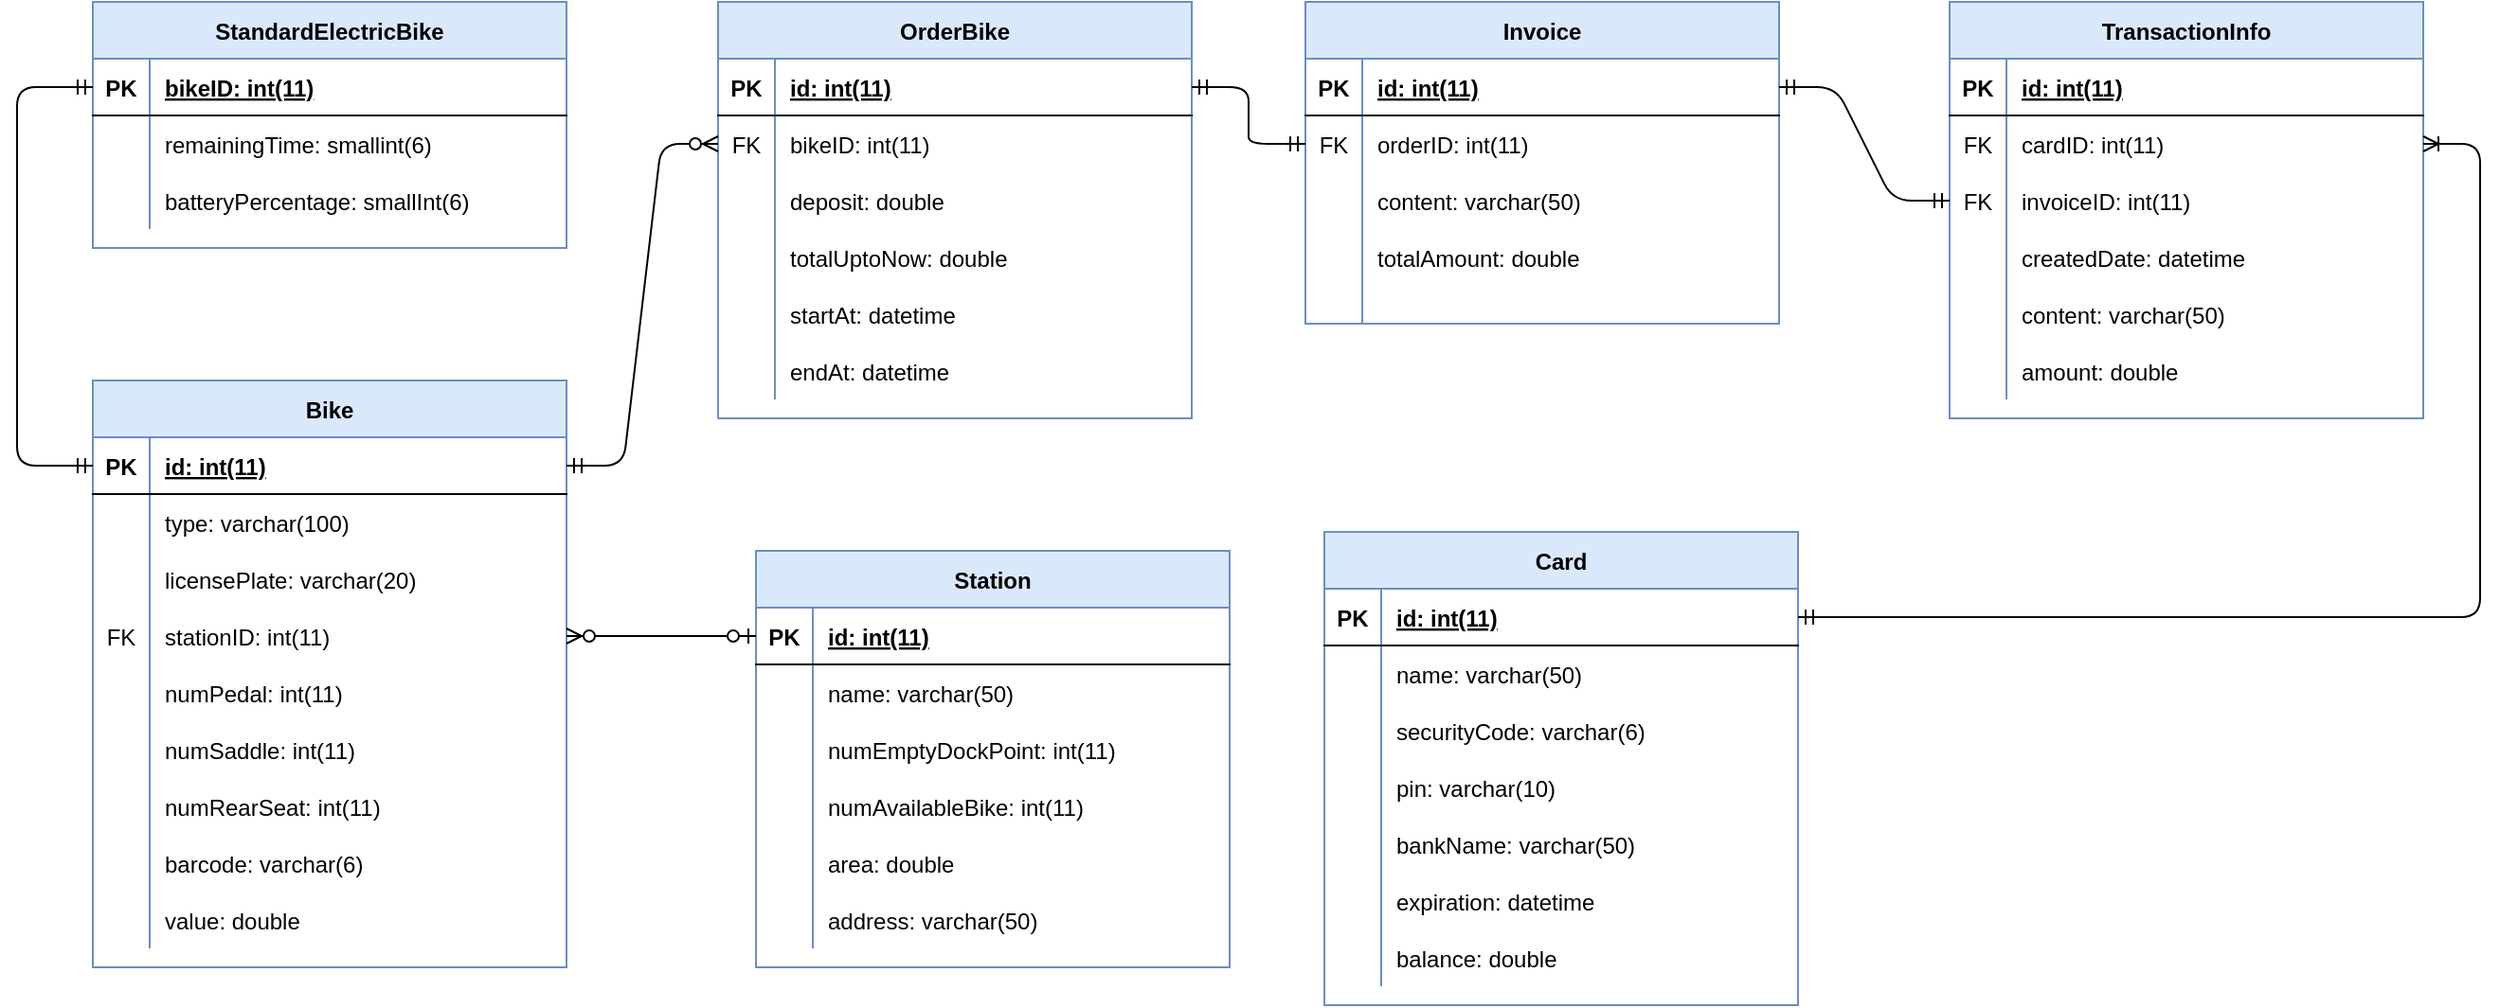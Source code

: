 <mxfile version="13.10.0" type="onedrive"><diagram id="whraQ_B40up2N_jrMRbj" name="Page-1"><mxGraphModel dx="1497" dy="912" grid="1" gridSize="10" guides="1" tooltips="1" connect="1" arrows="1" fold="1" page="1" pageScale="1" pageWidth="850" pageHeight="1100" math="0" shadow="0" extFonts="Permanent Marker^https://fonts.googleapis.com/css?family=Permanent+Marker"><root><mxCell id="0"/><mxCell id="1" parent="0"/><mxCell id="C-vyLk0tnHw3VtMMgP7b-2" value="OrderBike" style="shape=table;startSize=30;container=1;collapsible=1;childLayout=tableLayout;fixedRows=1;rowLines=0;fontStyle=1;align=center;resizeLast=1;fillColor=#dae8fc;strokeColor=#6c8ebf;" parent="1" vertex="1"><mxGeometry x="450" y="120" width="250" height="220" as="geometry"/></mxCell><mxCell id="C-vyLk0tnHw3VtMMgP7b-3" value="" style="shape=partialRectangle;collapsible=0;dropTarget=0;pointerEvents=0;fillColor=none;points=[[0,0.5],[1,0.5]];portConstraint=eastwest;top=0;left=0;right=0;bottom=1;" parent="C-vyLk0tnHw3VtMMgP7b-2" vertex="1"><mxGeometry y="30" width="250" height="30" as="geometry"/></mxCell><mxCell id="C-vyLk0tnHw3VtMMgP7b-4" value="PK" style="shape=partialRectangle;overflow=hidden;connectable=0;fillColor=none;top=0;left=0;bottom=0;right=0;fontStyle=1;" parent="C-vyLk0tnHw3VtMMgP7b-3" vertex="1"><mxGeometry width="30" height="30" as="geometry"/></mxCell><mxCell id="C-vyLk0tnHw3VtMMgP7b-5" value="id: int(11)" style="shape=partialRectangle;overflow=hidden;connectable=0;fillColor=none;top=0;left=0;bottom=0;right=0;align=left;spacingLeft=6;fontStyle=5;" parent="C-vyLk0tnHw3VtMMgP7b-3" vertex="1"><mxGeometry x="30" width="220" height="30" as="geometry"/></mxCell><mxCell id="C-vyLk0tnHw3VtMMgP7b-6" value="" style="shape=partialRectangle;collapsible=0;dropTarget=0;pointerEvents=0;fillColor=none;points=[[0,0.5],[1,0.5]];portConstraint=eastwest;top=0;left=0;right=0;bottom=0;" parent="C-vyLk0tnHw3VtMMgP7b-2" vertex="1"><mxGeometry y="60" width="250" height="30" as="geometry"/></mxCell><mxCell id="C-vyLk0tnHw3VtMMgP7b-7" value="FK" style="shape=partialRectangle;overflow=hidden;connectable=0;fillColor=none;top=0;left=0;bottom=0;right=0;" parent="C-vyLk0tnHw3VtMMgP7b-6" vertex="1"><mxGeometry width="30" height="30" as="geometry"/></mxCell><mxCell id="C-vyLk0tnHw3VtMMgP7b-8" value="bikeID: int(11)" style="shape=partialRectangle;overflow=hidden;connectable=0;fillColor=none;top=0;left=0;bottom=0;right=0;align=left;spacingLeft=6;" parent="C-vyLk0tnHw3VtMMgP7b-6" vertex="1"><mxGeometry x="30" width="220" height="30" as="geometry"/></mxCell><mxCell id="C-vyLk0tnHw3VtMMgP7b-9" value="" style="shape=partialRectangle;collapsible=0;dropTarget=0;pointerEvents=0;fillColor=none;points=[[0,0.5],[1,0.5]];portConstraint=eastwest;top=0;left=0;right=0;bottom=0;" parent="C-vyLk0tnHw3VtMMgP7b-2" vertex="1"><mxGeometry y="90" width="250" height="30" as="geometry"/></mxCell><mxCell id="C-vyLk0tnHw3VtMMgP7b-10" value="" style="shape=partialRectangle;overflow=hidden;connectable=0;fillColor=none;top=0;left=0;bottom=0;right=0;" parent="C-vyLk0tnHw3VtMMgP7b-9" vertex="1"><mxGeometry width="30" height="30" as="geometry"/></mxCell><mxCell id="C-vyLk0tnHw3VtMMgP7b-11" value="deposit: double" style="shape=partialRectangle;overflow=hidden;connectable=0;fillColor=none;top=0;left=0;bottom=0;right=0;align=left;spacingLeft=6;" parent="C-vyLk0tnHw3VtMMgP7b-9" vertex="1"><mxGeometry x="30" width="220" height="30" as="geometry"/></mxCell><mxCell id="UeeAg2zXlX8RI4WTO93C-36" value="" style="shape=partialRectangle;collapsible=0;dropTarget=0;pointerEvents=0;fillColor=none;points=[[0,0.5],[1,0.5]];portConstraint=eastwest;top=0;left=0;right=0;bottom=0;" parent="C-vyLk0tnHw3VtMMgP7b-2" vertex="1"><mxGeometry y="120" width="250" height="30" as="geometry"/></mxCell><mxCell id="UeeAg2zXlX8RI4WTO93C-37" value="" style="shape=partialRectangle;overflow=hidden;connectable=0;fillColor=none;top=0;left=0;bottom=0;right=0;" parent="UeeAg2zXlX8RI4WTO93C-36" vertex="1"><mxGeometry width="30" height="30" as="geometry"/></mxCell><mxCell id="UeeAg2zXlX8RI4WTO93C-38" value="totalUptoNow: double" style="shape=partialRectangle;overflow=hidden;connectable=0;fillColor=none;top=0;left=0;bottom=0;right=0;align=left;spacingLeft=6;" parent="UeeAg2zXlX8RI4WTO93C-36" vertex="1"><mxGeometry x="30" width="220" height="30" as="geometry"/></mxCell><mxCell id="UeeAg2zXlX8RI4WTO93C-39" value="" style="shape=partialRectangle;collapsible=0;dropTarget=0;pointerEvents=0;fillColor=none;points=[[0,0.5],[1,0.5]];portConstraint=eastwest;top=0;left=0;right=0;bottom=0;" parent="C-vyLk0tnHw3VtMMgP7b-2" vertex="1"><mxGeometry y="150" width="250" height="30" as="geometry"/></mxCell><mxCell id="UeeAg2zXlX8RI4WTO93C-40" value="" style="shape=partialRectangle;overflow=hidden;connectable=0;fillColor=none;top=0;left=0;bottom=0;right=0;" parent="UeeAg2zXlX8RI4WTO93C-39" vertex="1"><mxGeometry width="30" height="30" as="geometry"/></mxCell><mxCell id="UeeAg2zXlX8RI4WTO93C-41" value="startAt: datetime" style="shape=partialRectangle;overflow=hidden;connectable=0;fillColor=none;top=0;left=0;bottom=0;right=0;align=left;spacingLeft=6;" parent="UeeAg2zXlX8RI4WTO93C-39" vertex="1"><mxGeometry x="30" width="220" height="30" as="geometry"/></mxCell><mxCell id="UeeAg2zXlX8RI4WTO93C-42" value="" style="shape=partialRectangle;collapsible=0;dropTarget=0;pointerEvents=0;fillColor=none;points=[[0,0.5],[1,0.5]];portConstraint=eastwest;top=0;left=0;right=0;bottom=0;" parent="C-vyLk0tnHw3VtMMgP7b-2" vertex="1"><mxGeometry y="180" width="250" height="30" as="geometry"/></mxCell><mxCell id="UeeAg2zXlX8RI4WTO93C-43" value="" style="shape=partialRectangle;overflow=hidden;connectable=0;fillColor=none;top=0;left=0;bottom=0;right=0;" parent="UeeAg2zXlX8RI4WTO93C-42" vertex="1"><mxGeometry width="30" height="30" as="geometry"/></mxCell><mxCell id="UeeAg2zXlX8RI4WTO93C-44" value="endAt: datetime" style="shape=partialRectangle;overflow=hidden;connectable=0;fillColor=none;top=0;left=0;bottom=0;right=0;align=left;spacingLeft=6;" parent="UeeAg2zXlX8RI4WTO93C-42" vertex="1"><mxGeometry x="30" width="220" height="30" as="geometry"/></mxCell><mxCell id="C-vyLk0tnHw3VtMMgP7b-13" value="Station" style="shape=table;startSize=30;container=1;collapsible=1;childLayout=tableLayout;fixedRows=1;rowLines=0;fontStyle=1;align=center;resizeLast=1;fillColor=#dae8fc;strokeColor=#6c8ebf;" parent="1" vertex="1"><mxGeometry x="470" y="410" width="250" height="220" as="geometry"/></mxCell><mxCell id="C-vyLk0tnHw3VtMMgP7b-14" value="" style="shape=partialRectangle;collapsible=0;dropTarget=0;pointerEvents=0;fillColor=none;points=[[0,0.5],[1,0.5]];portConstraint=eastwest;top=0;left=0;right=0;bottom=1;" parent="C-vyLk0tnHw3VtMMgP7b-13" vertex="1"><mxGeometry y="30" width="250" height="30" as="geometry"/></mxCell><mxCell id="C-vyLk0tnHw3VtMMgP7b-15" value="PK" style="shape=partialRectangle;overflow=hidden;connectable=0;fillColor=none;top=0;left=0;bottom=0;right=0;fontStyle=1;" parent="C-vyLk0tnHw3VtMMgP7b-14" vertex="1"><mxGeometry width="30" height="30" as="geometry"/></mxCell><mxCell id="C-vyLk0tnHw3VtMMgP7b-16" value="id: int(11)" style="shape=partialRectangle;overflow=hidden;connectable=0;fillColor=none;top=0;left=0;bottom=0;right=0;align=left;spacingLeft=6;fontStyle=5;" parent="C-vyLk0tnHw3VtMMgP7b-14" vertex="1"><mxGeometry x="30" width="220" height="30" as="geometry"/></mxCell><mxCell id="C-vyLk0tnHw3VtMMgP7b-17" value="" style="shape=partialRectangle;collapsible=0;dropTarget=0;pointerEvents=0;fillColor=none;points=[[0,0.5],[1,0.5]];portConstraint=eastwest;top=0;left=0;right=0;bottom=0;" parent="C-vyLk0tnHw3VtMMgP7b-13" vertex="1"><mxGeometry y="60" width="250" height="30" as="geometry"/></mxCell><mxCell id="C-vyLk0tnHw3VtMMgP7b-18" value="" style="shape=partialRectangle;overflow=hidden;connectable=0;fillColor=none;top=0;left=0;bottom=0;right=0;" parent="C-vyLk0tnHw3VtMMgP7b-17" vertex="1"><mxGeometry width="30" height="30" as="geometry"/></mxCell><mxCell id="C-vyLk0tnHw3VtMMgP7b-19" value="name: varchar(50)" style="shape=partialRectangle;overflow=hidden;connectable=0;fillColor=none;top=0;left=0;bottom=0;right=0;align=left;spacingLeft=6;" parent="C-vyLk0tnHw3VtMMgP7b-17" vertex="1"><mxGeometry x="30" width="220" height="30" as="geometry"/></mxCell><mxCell id="C-vyLk0tnHw3VtMMgP7b-20" value="" style="shape=partialRectangle;collapsible=0;dropTarget=0;pointerEvents=0;fillColor=none;points=[[0,0.5],[1,0.5]];portConstraint=eastwest;top=0;left=0;right=0;bottom=0;" parent="C-vyLk0tnHw3VtMMgP7b-13" vertex="1"><mxGeometry y="90" width="250" height="30" as="geometry"/></mxCell><mxCell id="C-vyLk0tnHw3VtMMgP7b-21" value="" style="shape=partialRectangle;overflow=hidden;connectable=0;fillColor=none;top=0;left=0;bottom=0;right=0;" parent="C-vyLk0tnHw3VtMMgP7b-20" vertex="1"><mxGeometry width="30" height="30" as="geometry"/></mxCell><mxCell id="C-vyLk0tnHw3VtMMgP7b-22" value="numEmptyDockPoint: int(11)" style="shape=partialRectangle;overflow=hidden;connectable=0;fillColor=none;top=0;left=0;bottom=0;right=0;align=left;spacingLeft=6;" parent="C-vyLk0tnHw3VtMMgP7b-20" vertex="1"><mxGeometry x="30" width="220" height="30" as="geometry"/></mxCell><mxCell id="UeeAg2zXlX8RI4WTO93C-45" value="" style="shape=partialRectangle;collapsible=0;dropTarget=0;pointerEvents=0;fillColor=none;points=[[0,0.5],[1,0.5]];portConstraint=eastwest;top=0;left=0;right=0;bottom=0;" parent="C-vyLk0tnHw3VtMMgP7b-13" vertex="1"><mxGeometry y="120" width="250" height="30" as="geometry"/></mxCell><mxCell id="UeeAg2zXlX8RI4WTO93C-46" value="" style="shape=partialRectangle;overflow=hidden;connectable=0;fillColor=none;top=0;left=0;bottom=0;right=0;" parent="UeeAg2zXlX8RI4WTO93C-45" vertex="1"><mxGeometry width="30" height="30" as="geometry"/></mxCell><mxCell id="UeeAg2zXlX8RI4WTO93C-47" value="numAvailableBike: int(11)" style="shape=partialRectangle;overflow=hidden;connectable=0;fillColor=none;top=0;left=0;bottom=0;right=0;align=left;spacingLeft=6;" parent="UeeAg2zXlX8RI4WTO93C-45" vertex="1"><mxGeometry x="30" width="220" height="30" as="geometry"/></mxCell><mxCell id="UeeAg2zXlX8RI4WTO93C-48" value="" style="shape=partialRectangle;collapsible=0;dropTarget=0;pointerEvents=0;fillColor=none;points=[[0,0.5],[1,0.5]];portConstraint=eastwest;top=0;left=0;right=0;bottom=0;" parent="C-vyLk0tnHw3VtMMgP7b-13" vertex="1"><mxGeometry y="150" width="250" height="30" as="geometry"/></mxCell><mxCell id="UeeAg2zXlX8RI4WTO93C-49" value="" style="shape=partialRectangle;overflow=hidden;connectable=0;fillColor=none;top=0;left=0;bottom=0;right=0;" parent="UeeAg2zXlX8RI4WTO93C-48" vertex="1"><mxGeometry width="30" height="30" as="geometry"/></mxCell><mxCell id="UeeAg2zXlX8RI4WTO93C-50" value="area: double" style="shape=partialRectangle;overflow=hidden;connectable=0;fillColor=none;top=0;left=0;bottom=0;right=0;align=left;spacingLeft=6;" parent="UeeAg2zXlX8RI4WTO93C-48" vertex="1"><mxGeometry x="30" width="220" height="30" as="geometry"/></mxCell><mxCell id="UeeAg2zXlX8RI4WTO93C-51" value="" style="shape=partialRectangle;collapsible=0;dropTarget=0;pointerEvents=0;fillColor=none;points=[[0,0.5],[1,0.5]];portConstraint=eastwest;top=0;left=0;right=0;bottom=0;" parent="C-vyLk0tnHw3VtMMgP7b-13" vertex="1"><mxGeometry y="180" width="250" height="30" as="geometry"/></mxCell><mxCell id="UeeAg2zXlX8RI4WTO93C-52" value="" style="shape=partialRectangle;overflow=hidden;connectable=0;fillColor=none;top=0;left=0;bottom=0;right=0;" parent="UeeAg2zXlX8RI4WTO93C-51" vertex="1"><mxGeometry width="30" height="30" as="geometry"/></mxCell><mxCell id="UeeAg2zXlX8RI4WTO93C-53" value="address: varchar(50)" style="shape=partialRectangle;overflow=hidden;connectable=0;fillColor=none;top=0;left=0;bottom=0;right=0;align=left;spacingLeft=6;" parent="UeeAg2zXlX8RI4WTO93C-51" vertex="1"><mxGeometry x="30" width="220" height="30" as="geometry"/></mxCell><mxCell id="C-vyLk0tnHw3VtMMgP7b-23" value="StandardElectricBike" style="shape=table;startSize=30;container=1;collapsible=1;childLayout=tableLayout;fixedRows=1;rowLines=0;fontStyle=1;align=center;resizeLast=1;fillColor=#dae8fc;strokeColor=#6c8ebf;" parent="1" vertex="1"><mxGeometry x="120" y="120" width="250" height="130" as="geometry"/></mxCell><mxCell id="C-vyLk0tnHw3VtMMgP7b-24" value="" style="shape=partialRectangle;collapsible=0;dropTarget=0;pointerEvents=0;fillColor=none;points=[[0,0.5],[1,0.5]];portConstraint=eastwest;top=0;left=0;right=0;bottom=1;" parent="C-vyLk0tnHw3VtMMgP7b-23" vertex="1"><mxGeometry y="30" width="250" height="30" as="geometry"/></mxCell><mxCell id="C-vyLk0tnHw3VtMMgP7b-25" value="PK" style="shape=partialRectangle;overflow=hidden;connectable=0;fillColor=none;top=0;left=0;bottom=0;right=0;fontStyle=1;" parent="C-vyLk0tnHw3VtMMgP7b-24" vertex="1"><mxGeometry width="30" height="30" as="geometry"/></mxCell><mxCell id="C-vyLk0tnHw3VtMMgP7b-26" value="bikeID: int(11)" style="shape=partialRectangle;overflow=hidden;connectable=0;fillColor=none;top=0;left=0;bottom=0;right=0;align=left;spacingLeft=6;fontStyle=5;" parent="C-vyLk0tnHw3VtMMgP7b-24" vertex="1"><mxGeometry x="30" width="220" height="30" as="geometry"/></mxCell><mxCell id="C-vyLk0tnHw3VtMMgP7b-27" value="" style="shape=partialRectangle;collapsible=0;dropTarget=0;pointerEvents=0;fillColor=none;points=[[0,0.5],[1,0.5]];portConstraint=eastwest;top=0;left=0;right=0;bottom=0;" parent="C-vyLk0tnHw3VtMMgP7b-23" vertex="1"><mxGeometry y="60" width="250" height="30" as="geometry"/></mxCell><mxCell id="C-vyLk0tnHw3VtMMgP7b-28" value="" style="shape=partialRectangle;overflow=hidden;connectable=0;fillColor=none;top=0;left=0;bottom=0;right=0;" parent="C-vyLk0tnHw3VtMMgP7b-27" vertex="1"><mxGeometry width="30" height="30" as="geometry"/></mxCell><mxCell id="C-vyLk0tnHw3VtMMgP7b-29" value="remainingTime: smallint(6)" style="shape=partialRectangle;overflow=hidden;connectable=0;fillColor=none;top=0;left=0;bottom=0;right=0;align=left;spacingLeft=6;" parent="C-vyLk0tnHw3VtMMgP7b-27" vertex="1"><mxGeometry x="30" width="220" height="30" as="geometry"/></mxCell><mxCell id="UeeAg2zXlX8RI4WTO93C-1" value="" style="shape=partialRectangle;collapsible=0;dropTarget=0;pointerEvents=0;fillColor=none;points=[[0,0.5],[1,0.5]];portConstraint=eastwest;top=0;left=0;right=0;bottom=0;" parent="C-vyLk0tnHw3VtMMgP7b-23" vertex="1"><mxGeometry y="90" width="250" height="30" as="geometry"/></mxCell><mxCell id="UeeAg2zXlX8RI4WTO93C-2" value="" style="shape=partialRectangle;overflow=hidden;connectable=0;fillColor=none;top=0;left=0;bottom=0;right=0;" parent="UeeAg2zXlX8RI4WTO93C-1" vertex="1"><mxGeometry width="30" height="30" as="geometry"/></mxCell><mxCell id="UeeAg2zXlX8RI4WTO93C-3" value="batteryPercentage: smallInt(6)" style="shape=partialRectangle;overflow=hidden;connectable=0;fillColor=none;top=0;left=0;bottom=0;right=0;align=left;spacingLeft=6;" parent="UeeAg2zXlX8RI4WTO93C-1" vertex="1"><mxGeometry x="30" width="220" height="30" as="geometry"/></mxCell><mxCell id="UeeAg2zXlX8RI4WTO93C-4" value="Bike" style="shape=table;startSize=30;container=1;collapsible=1;childLayout=tableLayout;fixedRows=1;rowLines=0;fontStyle=1;align=center;resizeLast=1;fillColor=#dae8fc;strokeColor=#6c8ebf;" parent="1" vertex="1"><mxGeometry x="120" y="320" width="250" height="310" as="geometry"/></mxCell><mxCell id="UeeAg2zXlX8RI4WTO93C-5" value="" style="shape=partialRectangle;collapsible=0;dropTarget=0;pointerEvents=0;fillColor=none;points=[[0,0.5],[1,0.5]];portConstraint=eastwest;top=0;left=0;right=0;bottom=1;" parent="UeeAg2zXlX8RI4WTO93C-4" vertex="1"><mxGeometry y="30" width="250" height="30" as="geometry"/></mxCell><mxCell id="UeeAg2zXlX8RI4WTO93C-6" value="PK" style="shape=partialRectangle;overflow=hidden;connectable=0;fillColor=none;top=0;left=0;bottom=0;right=0;fontStyle=1;" parent="UeeAg2zXlX8RI4WTO93C-5" vertex="1"><mxGeometry width="30" height="30" as="geometry"/></mxCell><mxCell id="UeeAg2zXlX8RI4WTO93C-7" value="id: int(11)" style="shape=partialRectangle;overflow=hidden;connectable=0;fillColor=none;top=0;left=0;bottom=0;right=0;align=left;spacingLeft=6;fontStyle=5;" parent="UeeAg2zXlX8RI4WTO93C-5" vertex="1"><mxGeometry x="30" width="220" height="30" as="geometry"/></mxCell><mxCell id="UeeAg2zXlX8RI4WTO93C-8" value="" style="shape=partialRectangle;collapsible=0;dropTarget=0;pointerEvents=0;fillColor=none;points=[[0,0.5],[1,0.5]];portConstraint=eastwest;top=0;left=0;right=0;bottom=0;" parent="UeeAg2zXlX8RI4WTO93C-4" vertex="1"><mxGeometry y="60" width="250" height="30" as="geometry"/></mxCell><mxCell id="UeeAg2zXlX8RI4WTO93C-9" value="" style="shape=partialRectangle;overflow=hidden;connectable=0;fillColor=none;top=0;left=0;bottom=0;right=0;" parent="UeeAg2zXlX8RI4WTO93C-8" vertex="1"><mxGeometry width="30" height="30" as="geometry"/></mxCell><mxCell id="UeeAg2zXlX8RI4WTO93C-10" value="type: varchar(100)" style="shape=partialRectangle;overflow=hidden;connectable=0;fillColor=none;top=0;left=0;bottom=0;right=0;align=left;spacingLeft=6;" parent="UeeAg2zXlX8RI4WTO93C-8" vertex="1"><mxGeometry x="30" width="220" height="30" as="geometry"/></mxCell><mxCell id="UeeAg2zXlX8RI4WTO93C-11" value="" style="shape=partialRectangle;collapsible=0;dropTarget=0;pointerEvents=0;fillColor=none;points=[[0,0.5],[1,0.5]];portConstraint=eastwest;top=0;left=0;right=0;bottom=0;" parent="UeeAg2zXlX8RI4WTO93C-4" vertex="1"><mxGeometry y="90" width="250" height="30" as="geometry"/></mxCell><mxCell id="UeeAg2zXlX8RI4WTO93C-12" value="" style="shape=partialRectangle;overflow=hidden;connectable=0;fillColor=none;top=0;left=0;bottom=0;right=0;" parent="UeeAg2zXlX8RI4WTO93C-11" vertex="1"><mxGeometry width="30" height="30" as="geometry"/></mxCell><mxCell id="UeeAg2zXlX8RI4WTO93C-13" value="licensePlate: varchar(20)" style="shape=partialRectangle;overflow=hidden;connectable=0;fillColor=none;top=0;left=0;bottom=0;right=0;align=left;spacingLeft=6;" parent="UeeAg2zXlX8RI4WTO93C-11" vertex="1"><mxGeometry x="30" width="220" height="30" as="geometry"/></mxCell><mxCell id="UeeAg2zXlX8RI4WTO93C-14" value="" style="shape=partialRectangle;collapsible=0;dropTarget=0;pointerEvents=0;fillColor=none;points=[[0,0.5],[1,0.5]];portConstraint=eastwest;top=0;left=0;right=0;bottom=0;" parent="UeeAg2zXlX8RI4WTO93C-4" vertex="1"><mxGeometry y="120" width="250" height="30" as="geometry"/></mxCell><mxCell id="UeeAg2zXlX8RI4WTO93C-15" value="FK" style="shape=partialRectangle;overflow=hidden;connectable=0;fillColor=none;top=0;left=0;bottom=0;right=0;" parent="UeeAg2zXlX8RI4WTO93C-14" vertex="1"><mxGeometry width="30" height="30" as="geometry"/></mxCell><mxCell id="UeeAg2zXlX8RI4WTO93C-16" value="stationID: int(11)" style="shape=partialRectangle;overflow=hidden;connectable=0;fillColor=none;top=0;left=0;bottom=0;right=0;align=left;spacingLeft=6;" parent="UeeAg2zXlX8RI4WTO93C-14" vertex="1"><mxGeometry x="30" width="220" height="30" as="geometry"/></mxCell><mxCell id="UeeAg2zXlX8RI4WTO93C-17" value="" style="shape=partialRectangle;collapsible=0;dropTarget=0;pointerEvents=0;fillColor=none;points=[[0,0.5],[1,0.5]];portConstraint=eastwest;top=0;left=0;right=0;bottom=0;" parent="UeeAg2zXlX8RI4WTO93C-4" vertex="1"><mxGeometry y="150" width="250" height="30" as="geometry"/></mxCell><mxCell id="UeeAg2zXlX8RI4WTO93C-18" value="" style="shape=partialRectangle;overflow=hidden;connectable=0;fillColor=none;top=0;left=0;bottom=0;right=0;" parent="UeeAg2zXlX8RI4WTO93C-17" vertex="1"><mxGeometry width="30" height="30" as="geometry"/></mxCell><mxCell id="UeeAg2zXlX8RI4WTO93C-19" value="numPedal: int(11)" style="shape=partialRectangle;overflow=hidden;connectable=0;fillColor=none;top=0;left=0;bottom=0;right=0;align=left;spacingLeft=6;" parent="UeeAg2zXlX8RI4WTO93C-17" vertex="1"><mxGeometry x="30" width="220" height="30" as="geometry"/></mxCell><mxCell id="UeeAg2zXlX8RI4WTO93C-20" value="" style="shape=partialRectangle;collapsible=0;dropTarget=0;pointerEvents=0;fillColor=none;points=[[0,0.5],[1,0.5]];portConstraint=eastwest;top=0;left=0;right=0;bottom=0;" parent="UeeAg2zXlX8RI4WTO93C-4" vertex="1"><mxGeometry y="180" width="250" height="30" as="geometry"/></mxCell><mxCell id="UeeAg2zXlX8RI4WTO93C-21" value="" style="shape=partialRectangle;overflow=hidden;connectable=0;fillColor=none;top=0;left=0;bottom=0;right=0;" parent="UeeAg2zXlX8RI4WTO93C-20" vertex="1"><mxGeometry width="30" height="30" as="geometry"/></mxCell><mxCell id="UeeAg2zXlX8RI4WTO93C-22" value="numSaddle: int(11)" style="shape=partialRectangle;overflow=hidden;connectable=0;fillColor=none;top=0;left=0;bottom=0;right=0;align=left;spacingLeft=6;" parent="UeeAg2zXlX8RI4WTO93C-20" vertex="1"><mxGeometry x="30" width="220" height="30" as="geometry"/></mxCell><mxCell id="UeeAg2zXlX8RI4WTO93C-23" value="" style="shape=partialRectangle;collapsible=0;dropTarget=0;pointerEvents=0;fillColor=none;points=[[0,0.5],[1,0.5]];portConstraint=eastwest;top=0;left=0;right=0;bottom=0;" parent="UeeAg2zXlX8RI4WTO93C-4" vertex="1"><mxGeometry y="210" width="250" height="30" as="geometry"/></mxCell><mxCell id="UeeAg2zXlX8RI4WTO93C-24" value="" style="shape=partialRectangle;overflow=hidden;connectable=0;fillColor=none;top=0;left=0;bottom=0;right=0;" parent="UeeAg2zXlX8RI4WTO93C-23" vertex="1"><mxGeometry width="30" height="30" as="geometry"/></mxCell><mxCell id="UeeAg2zXlX8RI4WTO93C-25" value="numRearSeat: int(11)" style="shape=partialRectangle;overflow=hidden;connectable=0;fillColor=none;top=0;left=0;bottom=0;right=0;align=left;spacingLeft=6;" parent="UeeAg2zXlX8RI4WTO93C-23" vertex="1"><mxGeometry x="30" width="220" height="30" as="geometry"/></mxCell><mxCell id="UeeAg2zXlX8RI4WTO93C-26" value="" style="shape=partialRectangle;collapsible=0;dropTarget=0;pointerEvents=0;fillColor=none;points=[[0,0.5],[1,0.5]];portConstraint=eastwest;top=0;left=0;right=0;bottom=0;" parent="UeeAg2zXlX8RI4WTO93C-4" vertex="1"><mxGeometry y="240" width="250" height="30" as="geometry"/></mxCell><mxCell id="UeeAg2zXlX8RI4WTO93C-27" value="" style="shape=partialRectangle;overflow=hidden;connectable=0;fillColor=none;top=0;left=0;bottom=0;right=0;" parent="UeeAg2zXlX8RI4WTO93C-26" vertex="1"><mxGeometry width="30" height="30" as="geometry"/></mxCell><mxCell id="UeeAg2zXlX8RI4WTO93C-28" value="barcode: varchar(6)" style="shape=partialRectangle;overflow=hidden;connectable=0;fillColor=none;top=0;left=0;bottom=0;right=0;align=left;spacingLeft=6;" parent="UeeAg2zXlX8RI4WTO93C-26" vertex="1"><mxGeometry x="30" width="220" height="30" as="geometry"/></mxCell><mxCell id="UeeAg2zXlX8RI4WTO93C-29" value="" style="shape=partialRectangle;collapsible=0;dropTarget=0;pointerEvents=0;fillColor=none;points=[[0,0.5],[1,0.5]];portConstraint=eastwest;top=0;left=0;right=0;bottom=0;" parent="UeeAg2zXlX8RI4WTO93C-4" vertex="1"><mxGeometry y="270" width="250" height="30" as="geometry"/></mxCell><mxCell id="UeeAg2zXlX8RI4WTO93C-30" value="" style="shape=partialRectangle;overflow=hidden;connectable=0;fillColor=none;top=0;left=0;bottom=0;right=0;" parent="UeeAg2zXlX8RI4WTO93C-29" vertex="1"><mxGeometry width="30" height="30" as="geometry"/></mxCell><mxCell id="UeeAg2zXlX8RI4WTO93C-31" value="value: double" style="shape=partialRectangle;overflow=hidden;connectable=0;fillColor=none;top=0;left=0;bottom=0;right=0;align=left;spacingLeft=6;" parent="UeeAg2zXlX8RI4WTO93C-29" vertex="1"><mxGeometry x="30" width="220" height="30" as="geometry"/></mxCell><mxCell id="UeeAg2zXlX8RI4WTO93C-54" value="Invoice" style="shape=table;startSize=30;container=1;collapsible=1;childLayout=tableLayout;fixedRows=1;rowLines=0;fontStyle=1;align=center;resizeLast=1;fillColor=#dae8fc;strokeColor=#6c8ebf;" parent="1" vertex="1"><mxGeometry x="760" y="120" width="250" height="170" as="geometry"/></mxCell><mxCell id="UeeAg2zXlX8RI4WTO93C-55" value="" style="shape=partialRectangle;collapsible=0;dropTarget=0;pointerEvents=0;fillColor=none;points=[[0,0.5],[1,0.5]];portConstraint=eastwest;top=0;left=0;right=0;bottom=1;" parent="UeeAg2zXlX8RI4WTO93C-54" vertex="1"><mxGeometry y="30" width="250" height="30" as="geometry"/></mxCell><mxCell id="UeeAg2zXlX8RI4WTO93C-56" value="PK" style="shape=partialRectangle;overflow=hidden;connectable=0;fillColor=none;top=0;left=0;bottom=0;right=0;fontStyle=1;" parent="UeeAg2zXlX8RI4WTO93C-55" vertex="1"><mxGeometry width="30" height="30" as="geometry"/></mxCell><mxCell id="UeeAg2zXlX8RI4WTO93C-57" value="id: int(11)" style="shape=partialRectangle;overflow=hidden;connectable=0;fillColor=none;top=0;left=0;bottom=0;right=0;align=left;spacingLeft=6;fontStyle=5;" parent="UeeAg2zXlX8RI4WTO93C-55" vertex="1"><mxGeometry x="30" width="220" height="30" as="geometry"/></mxCell><mxCell id="UeeAg2zXlX8RI4WTO93C-58" value="" style="shape=partialRectangle;collapsible=0;dropTarget=0;pointerEvents=0;fillColor=none;points=[[0,0.5],[1,0.5]];portConstraint=eastwest;top=0;left=0;right=0;bottom=0;" parent="UeeAg2zXlX8RI4WTO93C-54" vertex="1"><mxGeometry y="60" width="250" height="30" as="geometry"/></mxCell><mxCell id="UeeAg2zXlX8RI4WTO93C-59" value="FK" style="shape=partialRectangle;overflow=hidden;connectable=0;fillColor=none;top=0;left=0;bottom=0;right=0;" parent="UeeAg2zXlX8RI4WTO93C-58" vertex="1"><mxGeometry width="30" height="30" as="geometry"/></mxCell><mxCell id="UeeAg2zXlX8RI4WTO93C-60" value="orderID: int(11)" style="shape=partialRectangle;overflow=hidden;connectable=0;fillColor=none;top=0;left=0;bottom=0;right=0;align=left;spacingLeft=6;" parent="UeeAg2zXlX8RI4WTO93C-58" vertex="1"><mxGeometry x="30" width="220" height="30" as="geometry"/></mxCell><mxCell id="UeeAg2zXlX8RI4WTO93C-61" value="" style="shape=partialRectangle;collapsible=0;dropTarget=0;pointerEvents=0;fillColor=none;points=[[0,0.5],[1,0.5]];portConstraint=eastwest;top=0;left=0;right=0;bottom=0;" parent="UeeAg2zXlX8RI4WTO93C-54" vertex="1"><mxGeometry y="90" width="250" height="30" as="geometry"/></mxCell><mxCell id="UeeAg2zXlX8RI4WTO93C-62" value="" style="shape=partialRectangle;overflow=hidden;connectable=0;fillColor=none;top=0;left=0;bottom=0;right=0;" parent="UeeAg2zXlX8RI4WTO93C-61" vertex="1"><mxGeometry width="30" height="30" as="geometry"/></mxCell><mxCell id="UeeAg2zXlX8RI4WTO93C-63" value="content: varchar(50)" style="shape=partialRectangle;overflow=hidden;connectable=0;fillColor=none;top=0;left=0;bottom=0;right=0;align=left;spacingLeft=6;" parent="UeeAg2zXlX8RI4WTO93C-61" vertex="1"><mxGeometry x="30" width="220" height="30" as="geometry"/></mxCell><mxCell id="UeeAg2zXlX8RI4WTO93C-64" value="" style="shape=partialRectangle;collapsible=0;dropTarget=0;pointerEvents=0;fillColor=none;points=[[0,0.5],[1,0.5]];portConstraint=eastwest;top=0;left=0;right=0;bottom=0;" parent="UeeAg2zXlX8RI4WTO93C-54" vertex="1"><mxGeometry y="120" width="250" height="30" as="geometry"/></mxCell><mxCell id="UeeAg2zXlX8RI4WTO93C-65" value="" style="shape=partialRectangle;overflow=hidden;connectable=0;fillColor=none;top=0;left=0;bottom=0;right=0;" parent="UeeAg2zXlX8RI4WTO93C-64" vertex="1"><mxGeometry width="30" height="30" as="geometry"/></mxCell><mxCell id="UeeAg2zXlX8RI4WTO93C-66" value="totalAmount: double" style="shape=partialRectangle;overflow=hidden;connectable=0;fillColor=none;top=0;left=0;bottom=0;right=0;align=left;spacingLeft=6;" parent="UeeAg2zXlX8RI4WTO93C-64" vertex="1"><mxGeometry x="30" width="220" height="30" as="geometry"/></mxCell><mxCell id="UeeAg2zXlX8RI4WTO93C-67" value="" style="shape=partialRectangle;collapsible=0;dropTarget=0;pointerEvents=0;fillColor=none;points=[[0,0.5],[1,0.5]];portConstraint=eastwest;top=0;left=0;right=0;bottom=0;" parent="UeeAg2zXlX8RI4WTO93C-54" vertex="1"><mxGeometry y="150" width="250" height="20" as="geometry"/></mxCell><mxCell id="UeeAg2zXlX8RI4WTO93C-68" value="" style="shape=partialRectangle;overflow=hidden;connectable=0;fillColor=none;top=0;left=0;bottom=0;right=0;" parent="UeeAg2zXlX8RI4WTO93C-67" vertex="1"><mxGeometry width="30" height="20" as="geometry"/></mxCell><mxCell id="UeeAg2zXlX8RI4WTO93C-69" value="" style="shape=partialRectangle;overflow=hidden;connectable=0;fillColor=none;top=0;left=0;bottom=0;right=0;align=left;spacingLeft=6;" parent="UeeAg2zXlX8RI4WTO93C-67" vertex="1"><mxGeometry x="30" width="220" height="20" as="geometry"/></mxCell><mxCell id="UeeAg2zXlX8RI4WTO93C-73" value="TransactionInfo" style="shape=table;startSize=30;container=1;collapsible=1;childLayout=tableLayout;fixedRows=1;rowLines=0;fontStyle=1;align=center;resizeLast=1;fillColor=#dae8fc;strokeColor=#6c8ebf;" parent="1" vertex="1"><mxGeometry x="1100" y="120" width="250" height="220" as="geometry"/></mxCell><mxCell id="UeeAg2zXlX8RI4WTO93C-74" value="" style="shape=partialRectangle;collapsible=0;dropTarget=0;pointerEvents=0;fillColor=none;points=[[0,0.5],[1,0.5]];portConstraint=eastwest;top=0;left=0;right=0;bottom=1;" parent="UeeAg2zXlX8RI4WTO93C-73" vertex="1"><mxGeometry y="30" width="250" height="30" as="geometry"/></mxCell><mxCell id="UeeAg2zXlX8RI4WTO93C-75" value="PK" style="shape=partialRectangle;overflow=hidden;connectable=0;fillColor=none;top=0;left=0;bottom=0;right=0;fontStyle=1;" parent="UeeAg2zXlX8RI4WTO93C-74" vertex="1"><mxGeometry width="30" height="30" as="geometry"/></mxCell><mxCell id="UeeAg2zXlX8RI4WTO93C-76" value="id: int(11)" style="shape=partialRectangle;overflow=hidden;connectable=0;fillColor=none;top=0;left=0;bottom=0;right=0;align=left;spacingLeft=6;fontStyle=5;" parent="UeeAg2zXlX8RI4WTO93C-74" vertex="1"><mxGeometry x="30" width="220" height="30" as="geometry"/></mxCell><mxCell id="UeeAg2zXlX8RI4WTO93C-77" value="" style="shape=partialRectangle;collapsible=0;dropTarget=0;pointerEvents=0;fillColor=none;points=[[0,0.5],[1,0.5]];portConstraint=eastwest;top=0;left=0;right=0;bottom=0;" parent="UeeAg2zXlX8RI4WTO93C-73" vertex="1"><mxGeometry y="60" width="250" height="30" as="geometry"/></mxCell><mxCell id="UeeAg2zXlX8RI4WTO93C-78" value="FK" style="shape=partialRectangle;overflow=hidden;connectable=0;fillColor=none;top=0;left=0;bottom=0;right=0;" parent="UeeAg2zXlX8RI4WTO93C-77" vertex="1"><mxGeometry width="30" height="30" as="geometry"/></mxCell><mxCell id="UeeAg2zXlX8RI4WTO93C-79" value="cardID: int(11)" style="shape=partialRectangle;overflow=hidden;connectable=0;fillColor=none;top=0;left=0;bottom=0;right=0;align=left;spacingLeft=6;" parent="UeeAg2zXlX8RI4WTO93C-77" vertex="1"><mxGeometry x="30" width="220" height="30" as="geometry"/></mxCell><mxCell id="UeeAg2zXlX8RI4WTO93C-80" value="" style="shape=partialRectangle;collapsible=0;dropTarget=0;pointerEvents=0;fillColor=none;points=[[0,0.5],[1,0.5]];portConstraint=eastwest;top=0;left=0;right=0;bottom=0;" parent="UeeAg2zXlX8RI4WTO93C-73" vertex="1"><mxGeometry y="90" width="250" height="30" as="geometry"/></mxCell><mxCell id="UeeAg2zXlX8RI4WTO93C-81" value="FK" style="shape=partialRectangle;overflow=hidden;connectable=0;fillColor=none;top=0;left=0;bottom=0;right=0;" parent="UeeAg2zXlX8RI4WTO93C-80" vertex="1"><mxGeometry width="30" height="30" as="geometry"/></mxCell><mxCell id="UeeAg2zXlX8RI4WTO93C-82" value="invoiceID: int(11)" style="shape=partialRectangle;overflow=hidden;connectable=0;fillColor=none;top=0;left=0;bottom=0;right=0;align=left;spacingLeft=6;" parent="UeeAg2zXlX8RI4WTO93C-80" vertex="1"><mxGeometry x="30" width="220" height="30" as="geometry"/></mxCell><mxCell id="UeeAg2zXlX8RI4WTO93C-83" value="" style="shape=partialRectangle;collapsible=0;dropTarget=0;pointerEvents=0;fillColor=none;points=[[0,0.5],[1,0.5]];portConstraint=eastwest;top=0;left=0;right=0;bottom=0;" parent="UeeAg2zXlX8RI4WTO93C-73" vertex="1"><mxGeometry y="120" width="250" height="30" as="geometry"/></mxCell><mxCell id="UeeAg2zXlX8RI4WTO93C-84" value="" style="shape=partialRectangle;overflow=hidden;connectable=0;fillColor=none;top=0;left=0;bottom=0;right=0;" parent="UeeAg2zXlX8RI4WTO93C-83" vertex="1"><mxGeometry width="30" height="30" as="geometry"/></mxCell><mxCell id="UeeAg2zXlX8RI4WTO93C-85" value="createdDate: datetime" style="shape=partialRectangle;overflow=hidden;connectable=0;fillColor=none;top=0;left=0;bottom=0;right=0;align=left;spacingLeft=6;" parent="UeeAg2zXlX8RI4WTO93C-83" vertex="1"><mxGeometry x="30" width="220" height="30" as="geometry"/></mxCell><mxCell id="UeeAg2zXlX8RI4WTO93C-86" value="" style="shape=partialRectangle;collapsible=0;dropTarget=0;pointerEvents=0;fillColor=none;points=[[0,0.5],[1,0.5]];portConstraint=eastwest;top=0;left=0;right=0;bottom=0;" parent="UeeAg2zXlX8RI4WTO93C-73" vertex="1"><mxGeometry y="150" width="250" height="30" as="geometry"/></mxCell><mxCell id="UeeAg2zXlX8RI4WTO93C-87" value="" style="shape=partialRectangle;overflow=hidden;connectable=0;fillColor=none;top=0;left=0;bottom=0;right=0;" parent="UeeAg2zXlX8RI4WTO93C-86" vertex="1"><mxGeometry width="30" height="30" as="geometry"/></mxCell><mxCell id="UeeAg2zXlX8RI4WTO93C-88" value="content: varchar(50)" style="shape=partialRectangle;overflow=hidden;connectable=0;fillColor=none;top=0;left=0;bottom=0;right=0;align=left;spacingLeft=6;" parent="UeeAg2zXlX8RI4WTO93C-86" vertex="1"><mxGeometry x="30" width="220" height="30" as="geometry"/></mxCell><mxCell id="UeeAg2zXlX8RI4WTO93C-89" value="" style="shape=partialRectangle;collapsible=0;dropTarget=0;pointerEvents=0;fillColor=none;points=[[0,0.5],[1,0.5]];portConstraint=eastwest;top=0;left=0;right=0;bottom=0;" parent="UeeAg2zXlX8RI4WTO93C-73" vertex="1"><mxGeometry y="180" width="250" height="30" as="geometry"/></mxCell><mxCell id="UeeAg2zXlX8RI4WTO93C-90" value="" style="shape=partialRectangle;overflow=hidden;connectable=0;fillColor=none;top=0;left=0;bottom=0;right=0;" parent="UeeAg2zXlX8RI4WTO93C-89" vertex="1"><mxGeometry width="30" height="30" as="geometry"/></mxCell><mxCell id="UeeAg2zXlX8RI4WTO93C-91" value="amount: double" style="shape=partialRectangle;overflow=hidden;connectable=0;fillColor=none;top=0;left=0;bottom=0;right=0;align=left;spacingLeft=6;" parent="UeeAg2zXlX8RI4WTO93C-89" vertex="1"><mxGeometry x="30" width="220" height="30" as="geometry"/></mxCell><mxCell id="UeeAg2zXlX8RI4WTO93C-92" value="Card" style="shape=table;startSize=30;container=1;collapsible=1;childLayout=tableLayout;fixedRows=1;rowLines=0;fontStyle=1;align=center;resizeLast=1;fillColor=#dae8fc;strokeColor=#6c8ebf;" parent="1" vertex="1"><mxGeometry x="770" y="400" width="250" height="250" as="geometry"/></mxCell><mxCell id="UeeAg2zXlX8RI4WTO93C-93" value="" style="shape=partialRectangle;collapsible=0;dropTarget=0;pointerEvents=0;fillColor=none;points=[[0,0.5],[1,0.5]];portConstraint=eastwest;top=0;left=0;right=0;bottom=1;" parent="UeeAg2zXlX8RI4WTO93C-92" vertex="1"><mxGeometry y="30" width="250" height="30" as="geometry"/></mxCell><mxCell id="UeeAg2zXlX8RI4WTO93C-94" value="PK" style="shape=partialRectangle;overflow=hidden;connectable=0;fillColor=none;top=0;left=0;bottom=0;right=0;fontStyle=1;" parent="UeeAg2zXlX8RI4WTO93C-93" vertex="1"><mxGeometry width="30" height="30" as="geometry"/></mxCell><mxCell id="UeeAg2zXlX8RI4WTO93C-95" value="id: int(11)" style="shape=partialRectangle;overflow=hidden;connectable=0;fillColor=none;top=0;left=0;bottom=0;right=0;align=left;spacingLeft=6;fontStyle=5;" parent="UeeAg2zXlX8RI4WTO93C-93" vertex="1"><mxGeometry x="30" width="220" height="30" as="geometry"/></mxCell><mxCell id="UeeAg2zXlX8RI4WTO93C-96" value="" style="shape=partialRectangle;collapsible=0;dropTarget=0;pointerEvents=0;fillColor=none;points=[[0,0.5],[1,0.5]];portConstraint=eastwest;top=0;left=0;right=0;bottom=0;" parent="UeeAg2zXlX8RI4WTO93C-92" vertex="1"><mxGeometry y="60" width="250" height="30" as="geometry"/></mxCell><mxCell id="UeeAg2zXlX8RI4WTO93C-97" value="" style="shape=partialRectangle;overflow=hidden;connectable=0;fillColor=none;top=0;left=0;bottom=0;right=0;" parent="UeeAg2zXlX8RI4WTO93C-96" vertex="1"><mxGeometry width="30" height="30" as="geometry"/></mxCell><mxCell id="UeeAg2zXlX8RI4WTO93C-98" value="name: varchar(50)" style="shape=partialRectangle;overflow=hidden;connectable=0;fillColor=none;top=0;left=0;bottom=0;right=0;align=left;spacingLeft=6;" parent="UeeAg2zXlX8RI4WTO93C-96" vertex="1"><mxGeometry x="30" width="220" height="30" as="geometry"/></mxCell><mxCell id="UeeAg2zXlX8RI4WTO93C-99" value="" style="shape=partialRectangle;collapsible=0;dropTarget=0;pointerEvents=0;fillColor=none;points=[[0,0.5],[1,0.5]];portConstraint=eastwest;top=0;left=0;right=0;bottom=0;" parent="UeeAg2zXlX8RI4WTO93C-92" vertex="1"><mxGeometry y="90" width="250" height="30" as="geometry"/></mxCell><mxCell id="UeeAg2zXlX8RI4WTO93C-100" value="" style="shape=partialRectangle;overflow=hidden;connectable=0;fillColor=none;top=0;left=0;bottom=0;right=0;" parent="UeeAg2zXlX8RI4WTO93C-99" vertex="1"><mxGeometry width="30" height="30" as="geometry"/></mxCell><mxCell id="UeeAg2zXlX8RI4WTO93C-101" value="securityCode: varchar(6)" style="shape=partialRectangle;overflow=hidden;connectable=0;fillColor=none;top=0;left=0;bottom=0;right=0;align=left;spacingLeft=6;" parent="UeeAg2zXlX8RI4WTO93C-99" vertex="1"><mxGeometry x="30" width="220" height="30" as="geometry"/></mxCell><mxCell id="UeeAg2zXlX8RI4WTO93C-102" value="" style="shape=partialRectangle;collapsible=0;dropTarget=0;pointerEvents=0;fillColor=none;points=[[0,0.5],[1,0.5]];portConstraint=eastwest;top=0;left=0;right=0;bottom=0;" parent="UeeAg2zXlX8RI4WTO93C-92" vertex="1"><mxGeometry y="120" width="250" height="30" as="geometry"/></mxCell><mxCell id="UeeAg2zXlX8RI4WTO93C-103" value="" style="shape=partialRectangle;overflow=hidden;connectable=0;fillColor=none;top=0;left=0;bottom=0;right=0;" parent="UeeAg2zXlX8RI4WTO93C-102" vertex="1"><mxGeometry width="30" height="30" as="geometry"/></mxCell><mxCell id="UeeAg2zXlX8RI4WTO93C-104" value="pin: varchar(10)" style="shape=partialRectangle;overflow=hidden;connectable=0;fillColor=none;top=0;left=0;bottom=0;right=0;align=left;spacingLeft=6;" parent="UeeAg2zXlX8RI4WTO93C-102" vertex="1"><mxGeometry x="30" width="220" height="30" as="geometry"/></mxCell><mxCell id="UeeAg2zXlX8RI4WTO93C-105" value="" style="shape=partialRectangle;collapsible=0;dropTarget=0;pointerEvents=0;fillColor=none;points=[[0,0.5],[1,0.5]];portConstraint=eastwest;top=0;left=0;right=0;bottom=0;" parent="UeeAg2zXlX8RI4WTO93C-92" vertex="1"><mxGeometry y="150" width="250" height="30" as="geometry"/></mxCell><mxCell id="UeeAg2zXlX8RI4WTO93C-106" value="" style="shape=partialRectangle;overflow=hidden;connectable=0;fillColor=none;top=0;left=0;bottom=0;right=0;" parent="UeeAg2zXlX8RI4WTO93C-105" vertex="1"><mxGeometry width="30" height="30" as="geometry"/></mxCell><mxCell id="UeeAg2zXlX8RI4WTO93C-107" value="bankName: varchar(50)" style="shape=partialRectangle;overflow=hidden;connectable=0;fillColor=none;top=0;left=0;bottom=0;right=0;align=left;spacingLeft=6;" parent="UeeAg2zXlX8RI4WTO93C-105" vertex="1"><mxGeometry x="30" width="220" height="30" as="geometry"/></mxCell><mxCell id="UeeAg2zXlX8RI4WTO93C-108" value="" style="shape=partialRectangle;collapsible=0;dropTarget=0;pointerEvents=0;fillColor=none;points=[[0,0.5],[1,0.5]];portConstraint=eastwest;top=0;left=0;right=0;bottom=0;" parent="UeeAg2zXlX8RI4WTO93C-92" vertex="1"><mxGeometry y="180" width="250" height="30" as="geometry"/></mxCell><mxCell id="UeeAg2zXlX8RI4WTO93C-109" value="" style="shape=partialRectangle;overflow=hidden;connectable=0;fillColor=none;top=0;left=0;bottom=0;right=0;" parent="UeeAg2zXlX8RI4WTO93C-108" vertex="1"><mxGeometry width="30" height="30" as="geometry"/></mxCell><mxCell id="UeeAg2zXlX8RI4WTO93C-110" value="expiration: datetime" style="shape=partialRectangle;overflow=hidden;connectable=0;fillColor=none;top=0;left=0;bottom=0;right=0;align=left;spacingLeft=6;" parent="UeeAg2zXlX8RI4WTO93C-108" vertex="1"><mxGeometry x="30" width="220" height="30" as="geometry"/></mxCell><mxCell id="UeeAg2zXlX8RI4WTO93C-111" value="" style="shape=partialRectangle;collapsible=0;dropTarget=0;pointerEvents=0;fillColor=none;points=[[0,0.5],[1,0.5]];portConstraint=eastwest;top=0;left=0;right=0;bottom=0;" parent="UeeAg2zXlX8RI4WTO93C-92" vertex="1"><mxGeometry y="210" width="250" height="30" as="geometry"/></mxCell><mxCell id="UeeAg2zXlX8RI4WTO93C-112" value="" style="shape=partialRectangle;overflow=hidden;connectable=0;fillColor=none;top=0;left=0;bottom=0;right=0;" parent="UeeAg2zXlX8RI4WTO93C-111" vertex="1"><mxGeometry width="30" height="30" as="geometry"/></mxCell><mxCell id="UeeAg2zXlX8RI4WTO93C-113" value="balance: double" style="shape=partialRectangle;overflow=hidden;connectable=0;fillColor=none;top=0;left=0;bottom=0;right=0;align=left;spacingLeft=6;" parent="UeeAg2zXlX8RI4WTO93C-111" vertex="1"><mxGeometry x="30" width="220" height="30" as="geometry"/></mxCell><mxCell id="UeeAg2zXlX8RI4WTO93C-118" value="" style="edgeStyle=entityRelationEdgeStyle;fontSize=12;html=1;endArrow=ERmandOne;startArrow=ERmandOne;entryX=0;entryY=0.5;entryDx=0;entryDy=0;exitX=1;exitY=0.5;exitDx=0;exitDy=0;" parent="1" source="C-vyLk0tnHw3VtMMgP7b-3" target="UeeAg2zXlX8RI4WTO93C-58" edge="1"><mxGeometry width="100" height="100" relative="1" as="geometry"><mxPoint x="680" y="430" as="sourcePoint"/><mxPoint x="780" y="330" as="targetPoint"/></mxGeometry></mxCell><mxCell id="UeeAg2zXlX8RI4WTO93C-119" value="" style="edgeStyle=orthogonalEdgeStyle;fontSize=12;html=1;endArrow=ERzeroToMany;startArrow=ERzeroToOne;exitX=0;exitY=0.5;exitDx=0;exitDy=0;entryX=1;entryY=0.5;entryDx=0;entryDy=0;" parent="1" source="C-vyLk0tnHw3VtMMgP7b-14" target="UeeAg2zXlX8RI4WTO93C-14" edge="1"><mxGeometry width="100" height="100" relative="1" as="geometry"><mxPoint x="330" y="295" as="sourcePoint"/><mxPoint x="430" y="195" as="targetPoint"/></mxGeometry></mxCell><mxCell id="UeeAg2zXlX8RI4WTO93C-120" value="" style="edgeStyle=orthogonalEdgeStyle;fontSize=12;html=1;endArrow=ERoneToMany;startArrow=ERmandOne;exitX=1;exitY=0.5;exitDx=0;exitDy=0;entryX=1;entryY=0.5;entryDx=0;entryDy=0;" parent="1" source="UeeAg2zXlX8RI4WTO93C-93" target="UeeAg2zXlX8RI4WTO93C-77" edge="1"><mxGeometry width="100" height="100" relative="1" as="geometry"><mxPoint x="1010" y="370" as="sourcePoint"/><mxPoint x="1110" y="270" as="targetPoint"/><Array as="points"><mxPoint x="1380" y="445"/><mxPoint x="1380" y="195"/></Array></mxGeometry></mxCell><mxCell id="UeeAg2zXlX8RI4WTO93C-121" value="" style="edgeStyle=entityRelationEdgeStyle;fontSize=12;html=1;endArrow=ERzeroToMany;startArrow=ERmandOne;entryX=0;entryY=0.5;entryDx=0;entryDy=0;exitX=1;exitY=0.5;exitDx=0;exitDy=0;" parent="1" source="UeeAg2zXlX8RI4WTO93C-5" target="C-vyLk0tnHw3VtMMgP7b-6" edge="1"><mxGeometry width="100" height="100" relative="1" as="geometry"><mxPoint x="340" y="420" as="sourcePoint"/><mxPoint x="440" y="320" as="targetPoint"/></mxGeometry></mxCell><mxCell id="UeeAg2zXlX8RI4WTO93C-122" value="" style="edgeStyle=orthogonalEdgeStyle;fontSize=12;html=1;endArrow=ERmandOne;startArrow=ERmandOne;entryX=0;entryY=0.5;entryDx=0;entryDy=0;exitX=0;exitY=0.5;exitDx=0;exitDy=0;" parent="1" source="UeeAg2zXlX8RI4WTO93C-5" target="C-vyLk0tnHw3VtMMgP7b-24" edge="1"><mxGeometry width="100" height="100" relative="1" as="geometry"><mxPoint x="240" y="420" as="sourcePoint"/><mxPoint x="340" y="320" as="targetPoint"/><Array as="points"><mxPoint x="80" y="365"/><mxPoint x="80" y="165"/></Array></mxGeometry></mxCell><mxCell id="UeeAg2zXlX8RI4WTO93C-124" value="" style="edgeStyle=entityRelationEdgeStyle;fontSize=12;html=1;endArrow=ERmandOne;startArrow=ERmandOne;entryX=0;entryY=0.5;entryDx=0;entryDy=0;exitX=1;exitY=0.5;exitDx=0;exitDy=0;" parent="1" source="UeeAg2zXlX8RI4WTO93C-55" target="UeeAg2zXlX8RI4WTO93C-80" edge="1"><mxGeometry width="100" height="100" relative="1" as="geometry"><mxPoint x="710" y="380" as="sourcePoint"/><mxPoint x="810" y="280" as="targetPoint"/></mxGeometry></mxCell></root></mxGraphModel></diagram></mxfile>